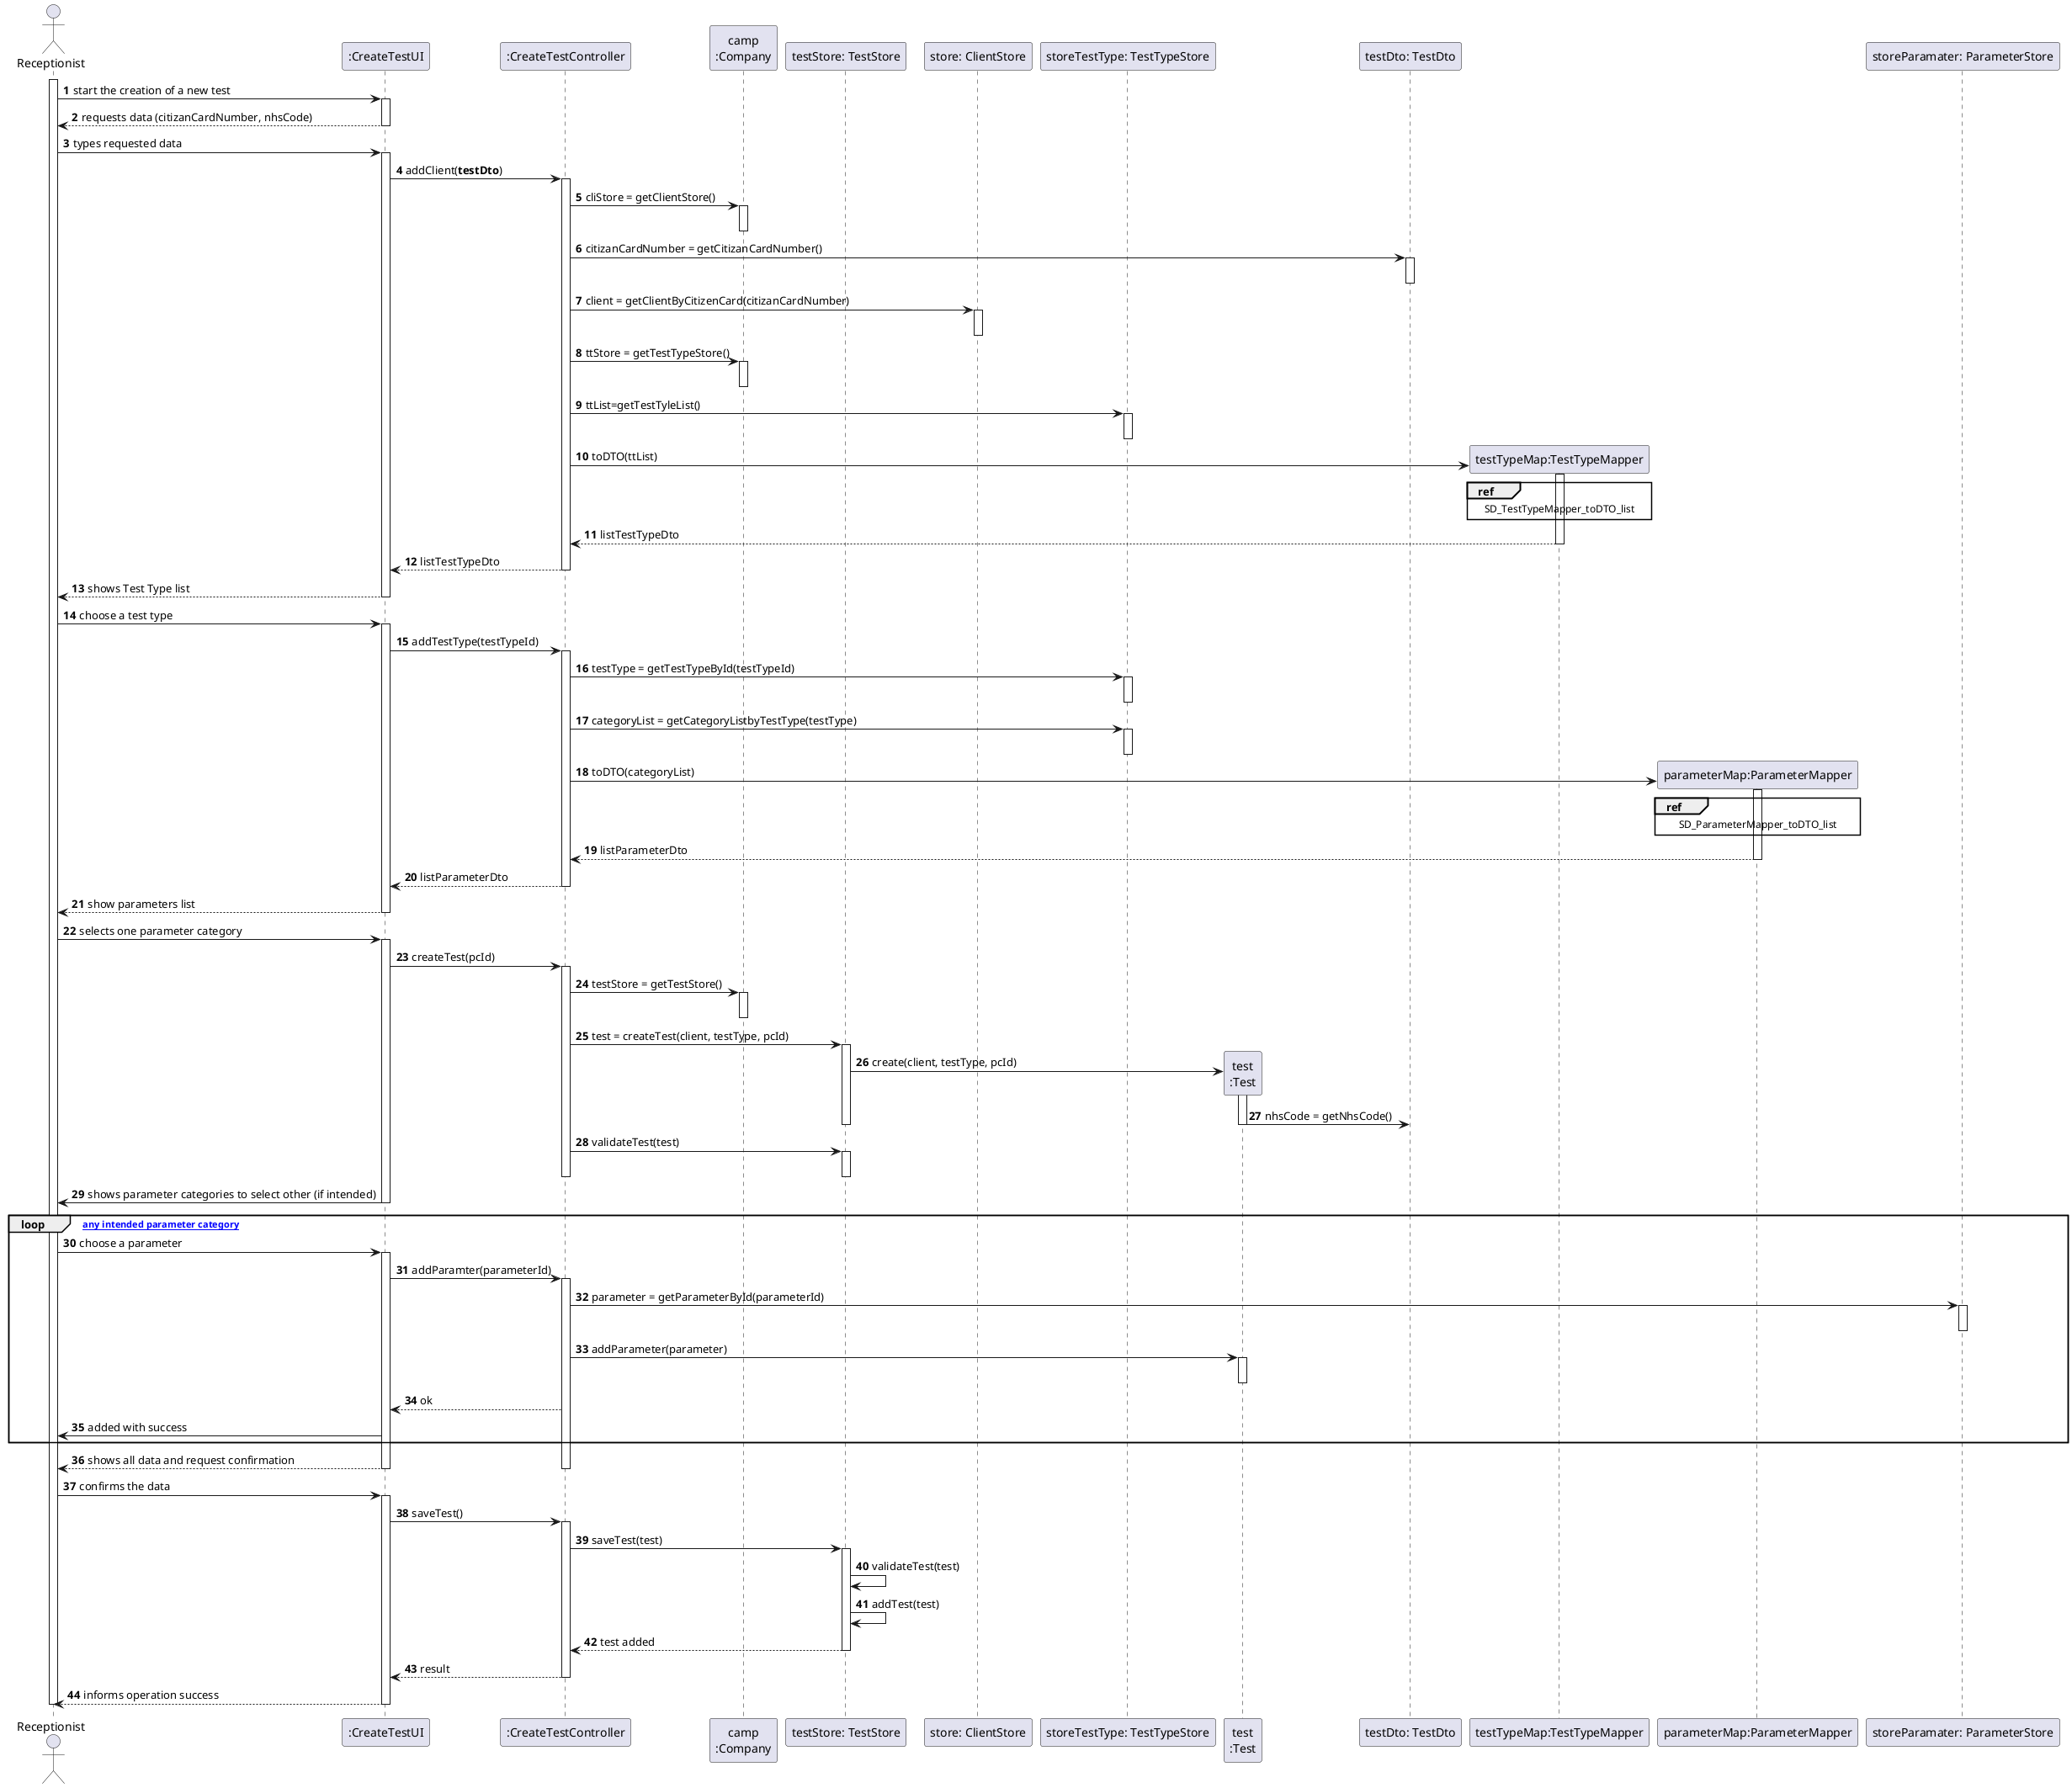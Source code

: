 @startuml
autonumber
actor "Receptionist" as REC

participant ":CreateTestUI" as UI
participant ":CreateTestController" as CTRL
participant "camp\n:Company" as CAMP

participant "testStore: TestStore" as TSTORE

participant "store: ClientStore" as STORE

participant "storeTestType: TestTypeStore" as TTSTORE

participant "test\n:Test" as TEST
participant "testDto: TestDto" as TESTDTO
participant "testTypeMap:TestTypeMapper" as TMAPPER

participant "parameterMap:ParameterMapper" as PMAPPER
participant "storeParamater: ParameterStore" as PSTORE


activate REC
REC -> UI : start the creation of a new test
activate UI
UI --> REC : requests data (citizanCardNumber, nhsCode)
deactivate UI
REC -> UI : types requested data
activate UI
UI -> CTRL : addClient(**testDto**)
activate CTRL

CTRL -> CAMP : cliStore = getClientStore()
activate CAMP
deactivate CAMP
CTRL -> TESTDTO : citizanCardNumber = getCitizanCardNumber()
activate TESTDTO
deactivate TESTDTO
CTRL -> STORE : client = getClientByCitizenCard(citizanCardNumber)
activate STORE
deactivate STORE


CTRL -> CAMP : ttStore = getTestTypeStore()
activate CAMP
deactivate CAMP

deactivate TSTORE
deactivate TEST


CTRL -> TTSTORE : ttList=getTestTyleList()
activate TTSTORE
deactivate TTSTORE
CTRL -> TMAPPER** : toDTO(ttList)

activate TMAPPER
ref over TMAPPER
  SD_TestTypeMapper_toDTO_list
end ref


TMAPPER --> CTRL : listTestTypeDto
deactivate TMAPPER
CTRL --> UI : listTestTypeDto
deactivate CTRL
deactivate STORE
UI --> REC: shows Test Type list
deactivate CTRL
deactivate UI

REC -> UI : choose a test type
activate UI

UI -> CTRL : addTestType(testTypeId)
activate CTRL
CTRL -> TTSTORE : testType = getTestTypeById(testTypeId)
activate TTSTORE
deactivate TTSTORE

deactivate TSTORE
deactivate TEST

CTRL -> TTSTORE : categoryList = getCategoryListbyTestType(testType)

activate TTSTORE
deactivate TTSTORE

CTRL -> PMAPPER** : toDTO(categoryList)
activate PMAPPER

ref over PMAPPER
  SD_ParameterMapper_toDTO_list
end ref


PMAPPER --> CTRL : listParameterDto
deactivate PMAPPER
CTRL --> UI : listParameterDto
deactivate CTRL
UI --> REC : show parameters list
deactivate UI

REC -> UI :  selects one parameter category
activate UI
UI -> CTRL : createTest(pcId)
activate CTRL
CTRL -> CAMP : testStore = getTestStore()
activate CAMP
deactivate CAMP

CTRL -> TSTORE : test = createTest(client, testType, pcId)

activate TSTORE
  TSTORE -> TEST** : create(client, testType, pcId)
  activate TEST
  TEST -> TESTDTO : nhsCode = getNhsCode()
deactivate TEST

deactivate TSTORE
  CTRL -> TSTORE : validateTest(test)
activate TSTORE
deactivate TSTORE
deactivate CTRL
UI -> REC : shows parameter categories to select other (if intended)
deactivate UI

loop [for any intended parameter category]

  REC -> UI : choose a parameter
  activate UI
  UI -> CTRL : addParamter(parameterId)
  activate CTRL
  CTRL -> PSTORE : parameter = getParameterById(parameterId)
  activate PSTORE
  deactivate PSTORE
    CTRL -> TEST : addParameter(parameter)
    activate TEST
    deactivate TEST

  CTRL --> UI : ok
  UI -> REC : added with success

end

UI --> REC : shows all data and request confirmation
deactivate UI
deactivate CTRL
  REC -> UI : confirms the data
activate UI
  UI -> CTRL : saveTest()
activate CTRL


  CTRL -> TSTORE : saveTest(test)
  activate TSTORE
  TSTORE -> TSTORE : validateTest(test)
  TSTORE -> TSTORE : addTest(test)

  TSTORE --> CTRL : test added

deactivate TSTORE
  CTRL --> UI: result
deactivate CTRL

UI --> REC : informs operation success
deactivate CAMP
deactivate CTRL
deactivate UI
deactivate REC
@enduml
